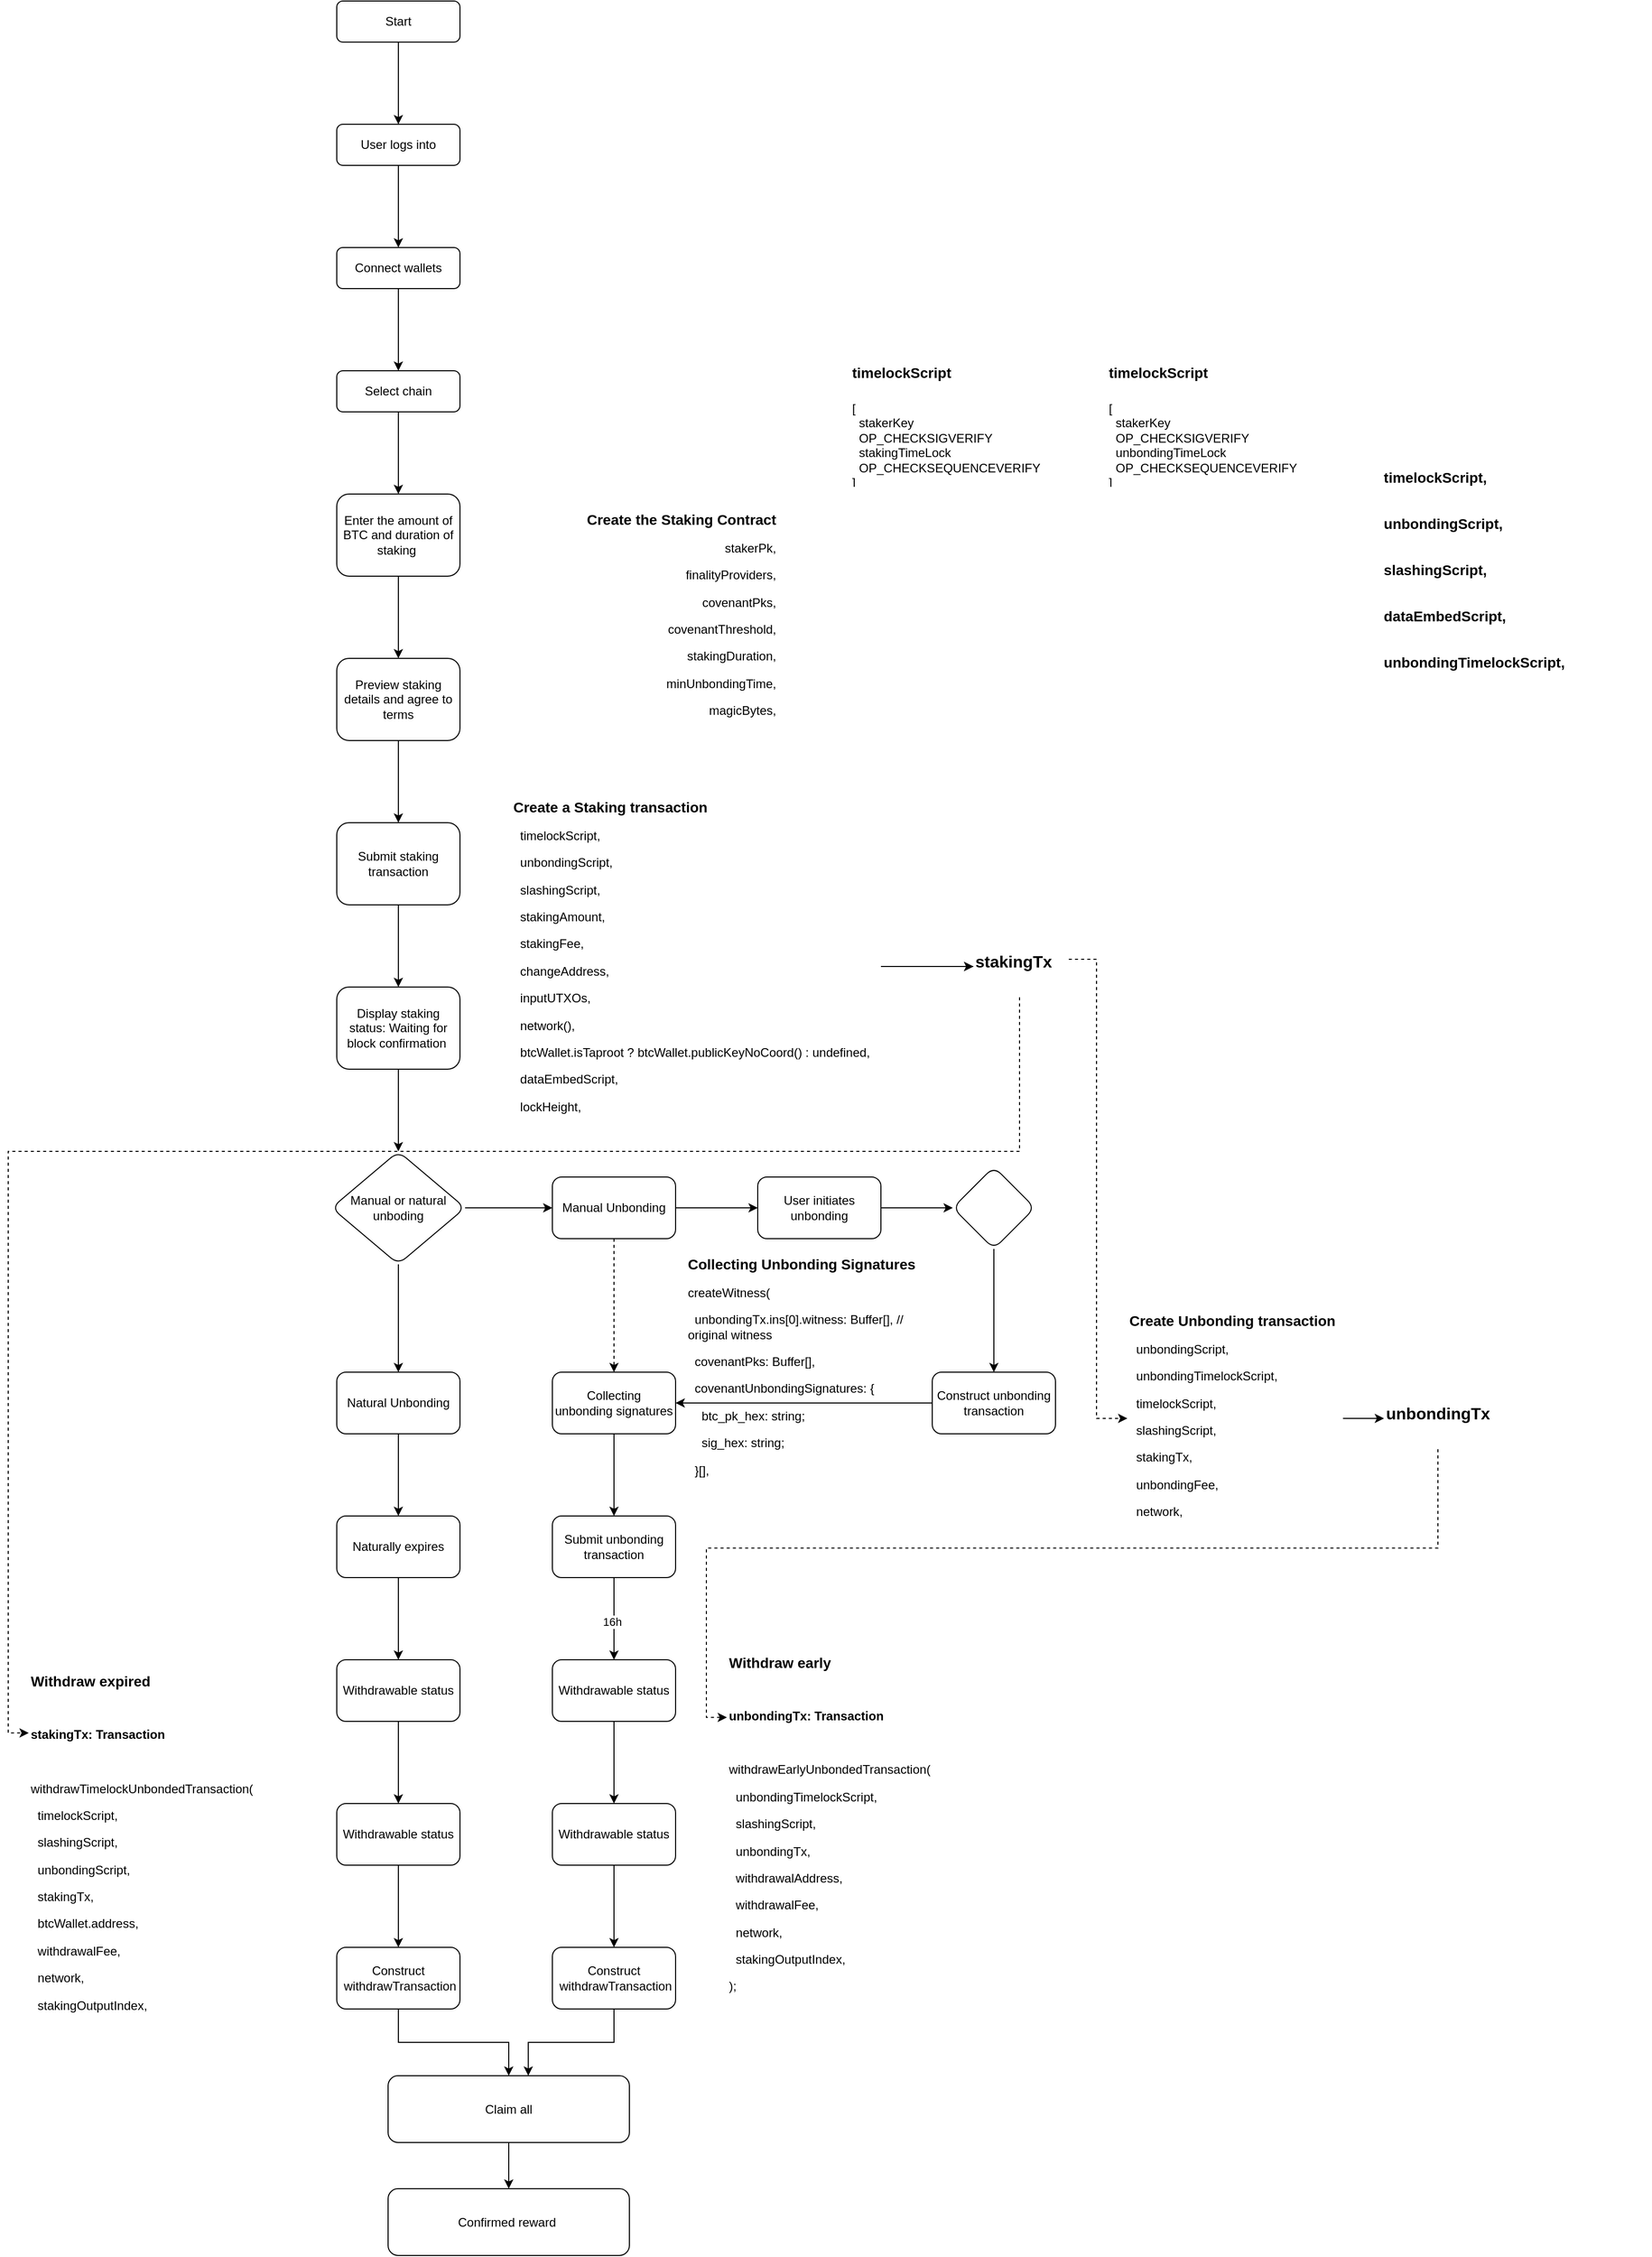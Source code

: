 <mxfile version="24.4.4" type="github">
  <diagram id="C5RBs43oDa-KdzZeNtuy" name="Page-1">
    <mxGraphModel dx="1773" dy="1789" grid="1" gridSize="10" guides="1" tooltips="1" connect="1" arrows="1" fold="1" page="1" pageScale="1" pageWidth="827" pageHeight="1169" math="0" shadow="0">
      <root>
        <mxCell id="WIyWlLk6GJQsqaUBKTNV-0" />
        <mxCell id="WIyWlLk6GJQsqaUBKTNV-1" parent="WIyWlLk6GJQsqaUBKTNV-0" />
        <mxCell id="BVUArKwXu2wu13_EaTgU-10" value="" style="edgeStyle=orthogonalEdgeStyle;rounded=0;orthogonalLoop=1;jettySize=auto;html=1;" parent="WIyWlLk6GJQsqaUBKTNV-1" source="BVUArKwXu2wu13_EaTgU-6" target="BVUArKwXu2wu13_EaTgU-9" edge="1">
          <mxGeometry relative="1" as="geometry" />
        </mxCell>
        <mxCell id="BVUArKwXu2wu13_EaTgU-6" value="Start" style="rounded=1;whiteSpace=wrap;html=1;fontSize=12;glass=0;strokeWidth=1;shadow=0;" parent="WIyWlLk6GJQsqaUBKTNV-1" vertex="1">
          <mxGeometry x="150" y="-390" width="120" height="40" as="geometry" />
        </mxCell>
        <mxCell id="BVUArKwXu2wu13_EaTgU-12" value="" style="edgeStyle=orthogonalEdgeStyle;rounded=0;orthogonalLoop=1;jettySize=auto;html=1;" parent="WIyWlLk6GJQsqaUBKTNV-1" source="BVUArKwXu2wu13_EaTgU-9" target="BVUArKwXu2wu13_EaTgU-11" edge="1">
          <mxGeometry relative="1" as="geometry" />
        </mxCell>
        <mxCell id="BVUArKwXu2wu13_EaTgU-9" value="User logs&lt;span style=&quot;background-color: initial;&quot;&gt;&amp;nbsp;into&lt;/span&gt;" style="rounded=1;whiteSpace=wrap;html=1;fontSize=12;glass=0;strokeWidth=1;shadow=0;" parent="WIyWlLk6GJQsqaUBKTNV-1" vertex="1">
          <mxGeometry x="150" y="-270" width="120" height="40" as="geometry" />
        </mxCell>
        <mxCell id="BVUArKwXu2wu13_EaTgU-14" value="" style="edgeStyle=orthogonalEdgeStyle;rounded=0;orthogonalLoop=1;jettySize=auto;html=1;" parent="WIyWlLk6GJQsqaUBKTNV-1" source="BVUArKwXu2wu13_EaTgU-11" target="BVUArKwXu2wu13_EaTgU-13" edge="1">
          <mxGeometry relative="1" as="geometry" />
        </mxCell>
        <mxCell id="BVUArKwXu2wu13_EaTgU-11" value="Connect wallets" style="rounded=1;whiteSpace=wrap;html=1;fontSize=12;glass=0;strokeWidth=1;shadow=0;" parent="WIyWlLk6GJQsqaUBKTNV-1" vertex="1">
          <mxGeometry x="150" y="-150" width="120" height="40" as="geometry" />
        </mxCell>
        <mxCell id="BVUArKwXu2wu13_EaTgU-26" value="" style="edgeStyle=orthogonalEdgeStyle;rounded=0;orthogonalLoop=1;jettySize=auto;html=1;" parent="WIyWlLk6GJQsqaUBKTNV-1" source="BVUArKwXu2wu13_EaTgU-13" target="BVUArKwXu2wu13_EaTgU-25" edge="1">
          <mxGeometry relative="1" as="geometry" />
        </mxCell>
        <mxCell id="BVUArKwXu2wu13_EaTgU-13" value="Select chain" style="rounded=1;whiteSpace=wrap;html=1;fontSize=12;glass=0;strokeWidth=1;shadow=0;" parent="WIyWlLk6GJQsqaUBKTNV-1" vertex="1">
          <mxGeometry x="150" y="-30" width="120" height="40" as="geometry" />
        </mxCell>
        <mxCell id="BVUArKwXu2wu13_EaTgU-28" value="" style="edgeStyle=orthogonalEdgeStyle;rounded=0;orthogonalLoop=1;jettySize=auto;html=1;" parent="WIyWlLk6GJQsqaUBKTNV-1" source="BVUArKwXu2wu13_EaTgU-25" target="BVUArKwXu2wu13_EaTgU-27" edge="1">
          <mxGeometry relative="1" as="geometry" />
        </mxCell>
        <mxCell id="BVUArKwXu2wu13_EaTgU-25" value="Enter the amount of BTC and duration of staking&amp;nbsp;" style="rounded=1;whiteSpace=wrap;html=1;fontSize=12;glass=0;strokeWidth=1;shadow=0;" parent="WIyWlLk6GJQsqaUBKTNV-1" vertex="1">
          <mxGeometry x="150" y="90" width="120" height="80" as="geometry" />
        </mxCell>
        <mxCell id="BVUArKwXu2wu13_EaTgU-30" value="" style="edgeStyle=orthogonalEdgeStyle;rounded=0;orthogonalLoop=1;jettySize=auto;html=1;" parent="WIyWlLk6GJQsqaUBKTNV-1" source="BVUArKwXu2wu13_EaTgU-27" target="BVUArKwXu2wu13_EaTgU-29" edge="1">
          <mxGeometry relative="1" as="geometry" />
        </mxCell>
        <mxCell id="BVUArKwXu2wu13_EaTgU-27" value="Preview staking details and agree to terms" style="rounded=1;whiteSpace=wrap;html=1;fontSize=12;glass=0;strokeWidth=1;shadow=0;" parent="WIyWlLk6GJQsqaUBKTNV-1" vertex="1">
          <mxGeometry x="150" y="250" width="120" height="80" as="geometry" />
        </mxCell>
        <mxCell id="BVUArKwXu2wu13_EaTgU-32" value="" style="edgeStyle=orthogonalEdgeStyle;rounded=0;orthogonalLoop=1;jettySize=auto;html=1;" parent="WIyWlLk6GJQsqaUBKTNV-1" source="BVUArKwXu2wu13_EaTgU-29" target="BVUArKwXu2wu13_EaTgU-31" edge="1">
          <mxGeometry relative="1" as="geometry" />
        </mxCell>
        <mxCell id="BVUArKwXu2wu13_EaTgU-29" value="Submit staking transaction" style="rounded=1;whiteSpace=wrap;html=1;fontSize=12;glass=0;strokeWidth=1;shadow=0;" parent="WIyWlLk6GJQsqaUBKTNV-1" vertex="1">
          <mxGeometry x="150" y="410" width="120" height="80" as="geometry" />
        </mxCell>
        <mxCell id="BVUArKwXu2wu13_EaTgU-38" value="" style="edgeStyle=orthogonalEdgeStyle;rounded=0;orthogonalLoop=1;jettySize=auto;html=1;" parent="WIyWlLk6GJQsqaUBKTNV-1" source="BVUArKwXu2wu13_EaTgU-31" target="BVUArKwXu2wu13_EaTgU-37" edge="1">
          <mxGeometry relative="1" as="geometry" />
        </mxCell>
        <mxCell id="BVUArKwXu2wu13_EaTgU-31" value="Display staking status: Waiting for block confirmation&amp;nbsp;" style="rounded=1;whiteSpace=wrap;html=1;fontSize=12;glass=0;strokeWidth=1;shadow=0;" parent="WIyWlLk6GJQsqaUBKTNV-1" vertex="1">
          <mxGeometry x="150" y="570" width="120" height="80" as="geometry" />
        </mxCell>
        <mxCell id="BVUArKwXu2wu13_EaTgU-40" value="" style="edgeStyle=orthogonalEdgeStyle;rounded=0;orthogonalLoop=1;jettySize=auto;html=1;" parent="WIyWlLk6GJQsqaUBKTNV-1" source="BVUArKwXu2wu13_EaTgU-37" target="BVUArKwXu2wu13_EaTgU-39" edge="1">
          <mxGeometry relative="1" as="geometry" />
        </mxCell>
        <mxCell id="BVUArKwXu2wu13_EaTgU-42" value="" style="edgeStyle=orthogonalEdgeStyle;rounded=0;orthogonalLoop=1;jettySize=auto;html=1;" parent="WIyWlLk6GJQsqaUBKTNV-1" source="BVUArKwXu2wu13_EaTgU-37" target="BVUArKwXu2wu13_EaTgU-41" edge="1">
          <mxGeometry relative="1" as="geometry" />
        </mxCell>
        <mxCell id="BVUArKwXu2wu13_EaTgU-37" value="Manual or natural unboding" style="rhombus;whiteSpace=wrap;html=1;rounded=1;glass=0;strokeWidth=1;shadow=0;" parent="WIyWlLk6GJQsqaUBKTNV-1" vertex="1">
          <mxGeometry x="145" y="730" width="130" height="110" as="geometry" />
        </mxCell>
        <mxCell id="BVUArKwXu2wu13_EaTgU-48" value="" style="edgeStyle=orthogonalEdgeStyle;rounded=0;orthogonalLoop=1;jettySize=auto;html=1;" parent="WIyWlLk6GJQsqaUBKTNV-1" source="BVUArKwXu2wu13_EaTgU-39" target="BVUArKwXu2wu13_EaTgU-47" edge="1">
          <mxGeometry relative="1" as="geometry" />
        </mxCell>
        <mxCell id="BVUArKwXu2wu13_EaTgU-69" style="edgeStyle=orthogonalEdgeStyle;rounded=0;orthogonalLoop=1;jettySize=auto;html=1;entryX=0.5;entryY=0;entryDx=0;entryDy=0;dashed=1;" parent="WIyWlLk6GJQsqaUBKTNV-1" source="BVUArKwXu2wu13_EaTgU-39" target="BVUArKwXu2wu13_EaTgU-57" edge="1">
          <mxGeometry relative="1" as="geometry" />
        </mxCell>
        <mxCell id="BVUArKwXu2wu13_EaTgU-39" value="Manual Unbonding" style="whiteSpace=wrap;html=1;rounded=1;glass=0;strokeWidth=1;shadow=0;" parent="WIyWlLk6GJQsqaUBKTNV-1" vertex="1">
          <mxGeometry x="360" y="755" width="120" height="60" as="geometry" />
        </mxCell>
        <mxCell id="BVUArKwXu2wu13_EaTgU-44" value="" style="edgeStyle=orthogonalEdgeStyle;rounded=0;orthogonalLoop=1;jettySize=auto;html=1;" parent="WIyWlLk6GJQsqaUBKTNV-1" source="BVUArKwXu2wu13_EaTgU-41" target="BVUArKwXu2wu13_EaTgU-43" edge="1">
          <mxGeometry relative="1" as="geometry" />
        </mxCell>
        <mxCell id="BVUArKwXu2wu13_EaTgU-41" value="Natural Unbonding" style="whiteSpace=wrap;html=1;rounded=1;glass=0;strokeWidth=1;shadow=0;" parent="WIyWlLk6GJQsqaUBKTNV-1" vertex="1">
          <mxGeometry x="150" y="945" width="120" height="60" as="geometry" />
        </mxCell>
        <mxCell id="BVUArKwXu2wu13_EaTgU-46" value="" style="edgeStyle=orthogonalEdgeStyle;rounded=0;orthogonalLoop=1;jettySize=auto;html=1;" parent="WIyWlLk6GJQsqaUBKTNV-1" source="BVUArKwXu2wu13_EaTgU-43" target="BVUArKwXu2wu13_EaTgU-45" edge="1">
          <mxGeometry relative="1" as="geometry" />
        </mxCell>
        <mxCell id="BVUArKwXu2wu13_EaTgU-43" value="Naturally expires" style="whiteSpace=wrap;html=1;rounded=1;glass=0;strokeWidth=1;shadow=0;" parent="WIyWlLk6GJQsqaUBKTNV-1" vertex="1">
          <mxGeometry x="150" y="1085" width="120" height="60" as="geometry" />
        </mxCell>
        <mxCell id="BVUArKwXu2wu13_EaTgU-76" value="" style="edgeStyle=orthogonalEdgeStyle;rounded=0;orthogonalLoop=1;jettySize=auto;html=1;" parent="WIyWlLk6GJQsqaUBKTNV-1" source="BVUArKwXu2wu13_EaTgU-45" target="BVUArKwXu2wu13_EaTgU-75" edge="1">
          <mxGeometry relative="1" as="geometry" />
        </mxCell>
        <mxCell id="BVUArKwXu2wu13_EaTgU-45" value="Withdrawable status" style="whiteSpace=wrap;html=1;rounded=1;glass=0;strokeWidth=1;shadow=0;" parent="WIyWlLk6GJQsqaUBKTNV-1" vertex="1">
          <mxGeometry x="150" y="1225" width="120" height="60" as="geometry" />
        </mxCell>
        <mxCell id="BVUArKwXu2wu13_EaTgU-71" style="edgeStyle=orthogonalEdgeStyle;rounded=0;orthogonalLoop=1;jettySize=auto;html=1;entryX=0;entryY=0.5;entryDx=0;entryDy=0;" parent="WIyWlLk6GJQsqaUBKTNV-1" source="BVUArKwXu2wu13_EaTgU-47" target="BVUArKwXu2wu13_EaTgU-53" edge="1">
          <mxGeometry relative="1" as="geometry" />
        </mxCell>
        <mxCell id="BVUArKwXu2wu13_EaTgU-47" value="User initiates unbonding" style="whiteSpace=wrap;html=1;rounded=1;glass=0;strokeWidth=1;shadow=0;" parent="WIyWlLk6GJQsqaUBKTNV-1" vertex="1">
          <mxGeometry x="560" y="755" width="120" height="60" as="geometry" />
        </mxCell>
        <mxCell id="BVUArKwXu2wu13_EaTgU-56" value="" style="edgeStyle=orthogonalEdgeStyle;rounded=0;orthogonalLoop=1;jettySize=auto;html=1;" parent="WIyWlLk6GJQsqaUBKTNV-1" source="BVUArKwXu2wu13_EaTgU-53" target="BVUArKwXu2wu13_EaTgU-55" edge="1">
          <mxGeometry relative="1" as="geometry" />
        </mxCell>
        <mxCell id="BVUArKwXu2wu13_EaTgU-53" value="" style="rhombus;whiteSpace=wrap;html=1;rounded=1;glass=0;strokeWidth=1;shadow=0;" parent="WIyWlLk6GJQsqaUBKTNV-1" vertex="1">
          <mxGeometry x="750" y="745" width="80" height="80" as="geometry" />
        </mxCell>
        <mxCell id="BVUArKwXu2wu13_EaTgU-58" value="" style="edgeStyle=orthogonalEdgeStyle;rounded=0;orthogonalLoop=1;jettySize=auto;html=1;" parent="WIyWlLk6GJQsqaUBKTNV-1" source="BVUArKwXu2wu13_EaTgU-55" target="BVUArKwXu2wu13_EaTgU-57" edge="1">
          <mxGeometry relative="1" as="geometry" />
        </mxCell>
        <mxCell id="BVUArKwXu2wu13_EaTgU-55" value="Construct unbonding transaction" style="whiteSpace=wrap;html=1;rounded=1;glass=0;strokeWidth=1;shadow=0;" parent="WIyWlLk6GJQsqaUBKTNV-1" vertex="1">
          <mxGeometry x="730" y="945" width="120" height="60" as="geometry" />
        </mxCell>
        <mxCell id="BVUArKwXu2wu13_EaTgU-60" value="" style="edgeStyle=orthogonalEdgeStyle;rounded=0;orthogonalLoop=1;jettySize=auto;html=1;" parent="WIyWlLk6GJQsqaUBKTNV-1" source="BVUArKwXu2wu13_EaTgU-57" target="BVUArKwXu2wu13_EaTgU-59" edge="1">
          <mxGeometry relative="1" as="geometry" />
        </mxCell>
        <mxCell id="BVUArKwXu2wu13_EaTgU-57" value="Collecting unbonding&amp;nbsp;signatures" style="whiteSpace=wrap;html=1;rounded=1;glass=0;strokeWidth=1;shadow=0;" parent="WIyWlLk6GJQsqaUBKTNV-1" vertex="1">
          <mxGeometry x="360" y="945" width="120" height="60" as="geometry" />
        </mxCell>
        <mxCell id="BVUArKwXu2wu13_EaTgU-62" value="" style="edgeStyle=orthogonalEdgeStyle;rounded=0;orthogonalLoop=1;jettySize=auto;html=1;" parent="WIyWlLk6GJQsqaUBKTNV-1" source="BVUArKwXu2wu13_EaTgU-59" target="BVUArKwXu2wu13_EaTgU-61" edge="1">
          <mxGeometry relative="1" as="geometry" />
        </mxCell>
        <mxCell id="BVUArKwXu2wu13_EaTgU-63" value="16h" style="edgeLabel;html=1;align=center;verticalAlign=middle;resizable=0;points=[];" parent="BVUArKwXu2wu13_EaTgU-62" vertex="1" connectable="0">
          <mxGeometry x="0.062" y="-2" relative="1" as="geometry">
            <mxPoint as="offset" />
          </mxGeometry>
        </mxCell>
        <mxCell id="BVUArKwXu2wu13_EaTgU-59" value="Submit unbonding transaction" style="whiteSpace=wrap;html=1;rounded=1;glass=0;strokeWidth=1;shadow=0;" parent="WIyWlLk6GJQsqaUBKTNV-1" vertex="1">
          <mxGeometry x="360" y="1085" width="120" height="60" as="geometry" />
        </mxCell>
        <mxCell id="BVUArKwXu2wu13_EaTgU-78" value="" style="edgeStyle=orthogonalEdgeStyle;rounded=0;orthogonalLoop=1;jettySize=auto;html=1;" parent="WIyWlLk6GJQsqaUBKTNV-1" source="BVUArKwXu2wu13_EaTgU-61" target="BVUArKwXu2wu13_EaTgU-77" edge="1">
          <mxGeometry relative="1" as="geometry" />
        </mxCell>
        <mxCell id="BVUArKwXu2wu13_EaTgU-61" value="&lt;div&gt;&lt;span style=&quot;background-color: initial;&quot;&gt;Withdrawable status&lt;/span&gt;&lt;br&gt;&lt;/div&gt;" style="whiteSpace=wrap;html=1;rounded=1;glass=0;strokeWidth=1;shadow=0;" parent="WIyWlLk6GJQsqaUBKTNV-1" vertex="1">
          <mxGeometry x="360" y="1225" width="120" height="60" as="geometry" />
        </mxCell>
        <mxCell id="BVUArKwXu2wu13_EaTgU-86" value="" style="edgeStyle=orthogonalEdgeStyle;rounded=0;orthogonalLoop=1;jettySize=auto;html=1;" parent="WIyWlLk6GJQsqaUBKTNV-1" source="BVUArKwXu2wu13_EaTgU-75" target="BVUArKwXu2wu13_EaTgU-85" edge="1">
          <mxGeometry relative="1" as="geometry" />
        </mxCell>
        <mxCell id="BVUArKwXu2wu13_EaTgU-75" value="Withdrawable status" style="whiteSpace=wrap;html=1;rounded=1;glass=0;strokeWidth=1;shadow=0;" parent="WIyWlLk6GJQsqaUBKTNV-1" vertex="1">
          <mxGeometry x="150" y="1365" width="120" height="60" as="geometry" />
        </mxCell>
        <mxCell id="BVUArKwXu2wu13_EaTgU-80" value="" style="edgeStyle=orthogonalEdgeStyle;rounded=0;orthogonalLoop=1;jettySize=auto;html=1;" parent="WIyWlLk6GJQsqaUBKTNV-1" source="BVUArKwXu2wu13_EaTgU-77" target="BVUArKwXu2wu13_EaTgU-79" edge="1">
          <mxGeometry relative="1" as="geometry" />
        </mxCell>
        <mxCell id="BVUArKwXu2wu13_EaTgU-77" value="&lt;div&gt;&lt;span style=&quot;background-color: initial;&quot;&gt;Withdrawable status&lt;/span&gt;&lt;br&gt;&lt;/div&gt;" style="whiteSpace=wrap;html=1;rounded=1;glass=0;strokeWidth=1;shadow=0;" parent="WIyWlLk6GJQsqaUBKTNV-1" vertex="1">
          <mxGeometry x="360" y="1365" width="120" height="60" as="geometry" />
        </mxCell>
        <mxCell id="BVUArKwXu2wu13_EaTgU-79" value="Construct&lt;div&gt;&amp;nbsp;withdraw&lt;span style=&quot;background-color: initial;&quot;&gt;Transaction&lt;/span&gt;&lt;/div&gt;" style="whiteSpace=wrap;html=1;rounded=1;glass=0;strokeWidth=1;shadow=0;" parent="WIyWlLk6GJQsqaUBKTNV-1" vertex="1">
          <mxGeometry x="360" y="1505" width="120" height="60" as="geometry" />
        </mxCell>
        <mxCell id="BVUArKwXu2wu13_EaTgU-89" value="" style="edgeStyle=orthogonalEdgeStyle;rounded=0;orthogonalLoop=1;jettySize=auto;html=1;" parent="WIyWlLk6GJQsqaUBKTNV-1" source="BVUArKwXu2wu13_EaTgU-85" target="BVUArKwXu2wu13_EaTgU-88" edge="1">
          <mxGeometry relative="1" as="geometry" />
        </mxCell>
        <mxCell id="BVUArKwXu2wu13_EaTgU-85" value="Construct&lt;div&gt;&amp;nbsp;withdraw&lt;span style=&quot;background-color: initial;&quot;&gt;Transaction&lt;/span&gt;&lt;/div&gt;" style="whiteSpace=wrap;html=1;rounded=1;glass=0;strokeWidth=1;shadow=0;" parent="WIyWlLk6GJQsqaUBKTNV-1" vertex="1">
          <mxGeometry x="150" y="1505" width="120" height="60" as="geometry" />
        </mxCell>
        <mxCell id="BVUArKwXu2wu13_EaTgU-93" value="" style="edgeStyle=orthogonalEdgeStyle;rounded=0;orthogonalLoop=1;jettySize=auto;html=1;" parent="WIyWlLk6GJQsqaUBKTNV-1" source="BVUArKwXu2wu13_EaTgU-88" target="BVUArKwXu2wu13_EaTgU-92" edge="1">
          <mxGeometry relative="1" as="geometry" />
        </mxCell>
        <mxCell id="BVUArKwXu2wu13_EaTgU-88" value="Claim all" style="whiteSpace=wrap;html=1;rounded=1;glass=0;strokeWidth=1;shadow=0;" parent="WIyWlLk6GJQsqaUBKTNV-1" vertex="1">
          <mxGeometry x="200" y="1630" width="235" height="65" as="geometry" />
        </mxCell>
        <mxCell id="BVUArKwXu2wu13_EaTgU-90" style="edgeStyle=orthogonalEdgeStyle;rounded=0;orthogonalLoop=1;jettySize=auto;html=1;entryX=0.581;entryY=0;entryDx=0;entryDy=0;entryPerimeter=0;" parent="WIyWlLk6GJQsqaUBKTNV-1" source="BVUArKwXu2wu13_EaTgU-79" target="BVUArKwXu2wu13_EaTgU-88" edge="1">
          <mxGeometry relative="1" as="geometry" />
        </mxCell>
        <mxCell id="BVUArKwXu2wu13_EaTgU-92" value="&lt;div&gt;&lt;span style=&quot;background-color: initial;&quot;&gt;Confirmed reward&amp;nbsp;&lt;/span&gt;&lt;br&gt;&lt;/div&gt;" style="whiteSpace=wrap;html=1;rounded=1;glass=0;strokeWidth=1;shadow=0;" parent="WIyWlLk6GJQsqaUBKTNV-1" vertex="1">
          <mxGeometry x="200" y="1740" width="235" height="65" as="geometry" />
        </mxCell>
        <mxCell id="TQ9T5p_0JYmJN774RMlS-0" value="&lt;h1 style=&quot;margin-top: 0px; font-size: 14px;&quot;&gt;Create the Staking Contract&lt;/h1&gt;&lt;p&gt;&amp;nbsp; stakerPk,&lt;/p&gt;&lt;p&gt;&amp;nbsp; finalityProviders,&lt;/p&gt;&lt;p&gt;&amp;nbsp; covenantPks,&lt;/p&gt;&lt;p&gt;&amp;nbsp; covenantThreshold,&lt;/p&gt;&lt;p&gt;&amp;nbsp; stakingDuration,&lt;/p&gt;&lt;p&gt;&amp;nbsp; minUnbondingTime,&lt;/p&gt;&lt;p&gt;&amp;nbsp; magicBytes,&lt;/p&gt;" style="text;html=1;whiteSpace=wrap;overflow=hidden;rounded=0;align=right;" parent="WIyWlLk6GJQsqaUBKTNV-1" vertex="1">
          <mxGeometry x="310" y="100" width="270" height="230" as="geometry" />
        </mxCell>
        <mxCell id="TQ9T5p_0JYmJN774RMlS-1" value="&lt;h1 style=&quot;margin-top: 0px; line-height: 100%;&quot;&gt;&lt;span style=&quot;font-size: 14px;&quot;&gt;timelockScript&lt;/span&gt;&lt;/h1&gt;&lt;div style=&quot;line-height: 120%;&quot;&gt;[&lt;br&gt;&amp;nbsp; stakerKey&lt;br&gt;&amp;nbsp; OP_CHECKSIGVERIFY&lt;br&gt;&amp;nbsp; stakingTimeLock&lt;br&gt;&amp;nbsp; OP_CHECKSEQUENCEVERIFY&lt;br&gt;]&lt;/div&gt;" style="text;html=1;whiteSpace=wrap;overflow=hidden;rounded=0;" parent="WIyWlLk6GJQsqaUBKTNV-1" vertex="1">
          <mxGeometry x="650" y="-50" width="200" height="130" as="geometry" />
        </mxCell>
        <mxCell id="TQ9T5p_0JYmJN774RMlS-5" value="" style="edgeStyle=orthogonalEdgeStyle;rounded=0;orthogonalLoop=1;jettySize=auto;html=1;" parent="WIyWlLk6GJQsqaUBKTNV-1" source="TQ9T5p_0JYmJN774RMlS-3" target="TQ9T5p_0JYmJN774RMlS-4" edge="1">
          <mxGeometry relative="1" as="geometry" />
        </mxCell>
        <mxCell id="TQ9T5p_0JYmJN774RMlS-17" value="" style="edgeStyle=orthogonalEdgeStyle;rounded=0;orthogonalLoop=1;jettySize=auto;html=1;" parent="WIyWlLk6GJQsqaUBKTNV-1" source="TQ9T5p_0JYmJN774RMlS-3" target="TQ9T5p_0JYmJN774RMlS-4" edge="1">
          <mxGeometry relative="1" as="geometry" />
        </mxCell>
        <mxCell id="TQ9T5p_0JYmJN774RMlS-3" value="&lt;h1 style=&quot;margin-top: 0px; font-size: 14px;&quot;&gt;Create a Staking transaction&lt;/h1&gt;&lt;p&gt;&amp;nbsp; timelockScript,&lt;/p&gt;&lt;p&gt;&amp;nbsp; unbondingScript,&lt;/p&gt;&lt;p&gt;&amp;nbsp; slashingScript,&lt;/p&gt;&lt;p&gt;&amp;nbsp; stakingAmount,&lt;/p&gt;&lt;p&gt;&amp;nbsp; stakingFee,&lt;/p&gt;&lt;p&gt;&amp;nbsp; changeAddress,&lt;/p&gt;&lt;p&gt;&amp;nbsp; inputUTXOs,&lt;/p&gt;&lt;p&gt;&amp;nbsp; network(),&lt;/p&gt;&lt;p&gt;&amp;nbsp; btcWallet.isTaproot ? btcWallet.publicKeyNoCoord() : undefined,&lt;/p&gt;&lt;p&gt;&amp;nbsp; dataEmbedScript,&lt;/p&gt;&lt;p&gt;&amp;nbsp; lockHeight,&lt;/p&gt;" style="text;html=1;whiteSpace=wrap;overflow=hidden;rounded=0;" parent="WIyWlLk6GJQsqaUBKTNV-1" vertex="1">
          <mxGeometry x="320" y="380" width="360" height="340" as="geometry" />
        </mxCell>
        <mxCell id="TQ9T5p_0JYmJN774RMlS-14" style="edgeStyle=orthogonalEdgeStyle;rounded=0;orthogonalLoop=1;jettySize=auto;html=1;exitX=1.033;exitY=0.383;exitDx=0;exitDy=0;entryX=0;entryY=0.5;entryDx=0;entryDy=0;dashed=1;exitPerimeter=0;" parent="WIyWlLk6GJQsqaUBKTNV-1" source="TQ9T5p_0JYmJN774RMlS-4" target="TQ9T5p_0JYmJN774RMlS-6" edge="1">
          <mxGeometry relative="1" as="geometry" />
        </mxCell>
        <mxCell id="TQ9T5p_0JYmJN774RMlS-16" value="" style="edgeStyle=orthogonalEdgeStyle;rounded=0;orthogonalLoop=1;jettySize=auto;html=1;endArrow=none;endFill=0;" parent="WIyWlLk6GJQsqaUBKTNV-1" source="TQ9T5p_0JYmJN774RMlS-4" target="TQ9T5p_0JYmJN774RMlS-3" edge="1">
          <mxGeometry relative="1" as="geometry" />
        </mxCell>
        <mxCell id="TQ9T5p_0JYmJN774RMlS-4" value="&lt;h1 style=&quot;margin-top: 0px; font-size: 14px;&quot;&gt;&lt;b style=&quot;background-color: initial; font-size: 12px;&quot;&gt;&lt;font style=&quot;font-size: 16px;&quot;&gt;stakingTx&lt;/font&gt;&lt;/b&gt;&lt;br&gt;&lt;/h1&gt;" style="text;html=1;whiteSpace=wrap;overflow=hidden;rounded=0;verticalAlign=middle;" parent="WIyWlLk6GJQsqaUBKTNV-1" vertex="1">
          <mxGeometry x="770" y="520" width="90" height="60" as="geometry" />
        </mxCell>
        <mxCell id="TQ9T5p_0JYmJN774RMlS-8" value="" style="edgeStyle=orthogonalEdgeStyle;rounded=0;orthogonalLoop=1;jettySize=auto;html=1;" parent="WIyWlLk6GJQsqaUBKTNV-1" source="TQ9T5p_0JYmJN774RMlS-6" target="TQ9T5p_0JYmJN774RMlS-7" edge="1">
          <mxGeometry relative="1" as="geometry" />
        </mxCell>
        <mxCell id="TQ9T5p_0JYmJN774RMlS-6" value="&lt;h1 style=&quot;margin-top: 0px; font-size: 14px;&quot;&gt;Create Unbonding transaction&lt;/h1&gt;&lt;p&gt;&amp;nbsp; unbondingScript,&lt;/p&gt;&lt;p&gt;&amp;nbsp; unbondingTimelockScript,&lt;/p&gt;&lt;p&gt;&amp;nbsp; timelockScript,&lt;/p&gt;&lt;p&gt;&amp;nbsp; slashingScript,&lt;/p&gt;&lt;p&gt;&amp;nbsp; stakingTx,&lt;/p&gt;&lt;p&gt;&amp;nbsp; unbondingFee,&lt;/p&gt;&lt;p&gt;&amp;nbsp; network,&lt;/p&gt;" style="text;html=1;whiteSpace=wrap;overflow=hidden;rounded=0;" parent="WIyWlLk6GJQsqaUBKTNV-1" vertex="1">
          <mxGeometry x="920" y="880" width="210" height="220" as="geometry" />
        </mxCell>
        <mxCell id="TQ9T5p_0JYmJN774RMlS-7" value="&lt;h1 style=&quot;margin-top: 0px; font-size: 14px;&quot;&gt;&lt;b style=&quot;background-color: initial; font-size: 12px;&quot;&gt;&lt;font style=&quot;font-size: 16px;&quot;&gt;unbondingTx&lt;/font&gt;&lt;/b&gt;&lt;br&gt;&lt;/h1&gt;" style="text;html=1;whiteSpace=wrap;overflow=hidden;rounded=0;verticalAlign=middle;" parent="WIyWlLk6GJQsqaUBKTNV-1" vertex="1">
          <mxGeometry x="1170" y="960" width="210" height="60" as="geometry" />
        </mxCell>
        <mxCell id="TQ9T5p_0JYmJN774RMlS-9" value="&lt;h1 style=&quot;margin-top: 0px; font-size: 14px;&quot;&gt;Collecting Unbonding Signatures&lt;/h1&gt;&lt;p&gt;createWitness(&lt;/p&gt;&lt;p&gt;&amp;nbsp; unbondingTx.ins[0].witness: Buffer[], // original witness&lt;/p&gt;&lt;p&gt;&amp;nbsp; covenantPks: Buffer[],&lt;/p&gt;&lt;p&gt;&amp;nbsp; covenantUnbondingSignatures: {&lt;/p&gt;&lt;p&gt;&amp;nbsp; &amp;nbsp; btc_pk_hex: string;&lt;/p&gt;&lt;p&gt;&amp;nbsp; &amp;nbsp; sig_hex: string;&lt;/p&gt;&lt;p&gt;&amp;nbsp; }[],&lt;/p&gt;&lt;p&gt;);&lt;/p&gt;" style="text;html=1;whiteSpace=wrap;overflow=hidden;rounded=0;" parent="WIyWlLk6GJQsqaUBKTNV-1" vertex="1">
          <mxGeometry x="490" y="825" width="230" height="220" as="geometry" />
        </mxCell>
        <mxCell id="TQ9T5p_0JYmJN774RMlS-10" value="&lt;h1 style=&quot;margin-top: 0px; font-size: 14px;&quot;&gt;&lt;br&gt;&lt;/h1&gt;&lt;h1 style=&quot;margin-top: 0px; font-size: 14px;&quot;&gt;Withdraw expired&lt;/h1&gt;&lt;div&gt;&lt;br&gt;&lt;/div&gt;&lt;p&gt;&lt;b style=&quot;background-color: initial;&quot;&gt;stakingTx: Transaction&amp;nbsp;&lt;/b&gt;&lt;br&gt;&lt;/p&gt;&lt;p&gt;&lt;b&gt;&lt;br&gt;&lt;/b&gt;&lt;/p&gt;&lt;p&gt;withdrawTimelockUnbondedTransaction(&lt;/p&gt;&lt;p&gt;&amp;nbsp; timelockScript,&lt;/p&gt;&lt;p&gt;&amp;nbsp; slashingScript,&lt;/p&gt;&lt;p&gt;&amp;nbsp; unbondingScript,&lt;/p&gt;&lt;p&gt;&amp;nbsp; stakingTx,&lt;/p&gt;&lt;p&gt;&amp;nbsp; btcWallet.address,&lt;/p&gt;&lt;p&gt;&amp;nbsp; withdrawalFee,&lt;/p&gt;&lt;p&gt;&amp;nbsp; network,&lt;/p&gt;&lt;p&gt;&amp;nbsp; stakingOutputIndex,&lt;/p&gt;&lt;p&gt;);&lt;/p&gt;" style="text;html=1;whiteSpace=wrap;overflow=hidden;rounded=0;" parent="WIyWlLk6GJQsqaUBKTNV-1" vertex="1">
          <mxGeometry x="-150" y="1205" width="270" height="365" as="geometry" />
        </mxCell>
        <mxCell id="TQ9T5p_0JYmJN774RMlS-11" value="&lt;h1 style=&quot;margin-top: 0px; font-size: 14px;&quot;&gt;Withdraw early&lt;/h1&gt;&lt;div&gt;&lt;br&gt;&lt;/div&gt;&lt;p&gt;&lt;b&gt;unbondingTx: Transaction&amp;nbsp;&lt;/b&gt;&lt;/p&gt;&lt;p&gt;&lt;b&gt;&lt;br&gt;&lt;/b&gt;&lt;/p&gt;&lt;p&gt;withdrawEarlyUnbondedTransaction(&lt;/p&gt;&lt;p&gt;&amp;nbsp; unbondingTimelockScript,&lt;/p&gt;&lt;p&gt;&amp;nbsp; slashingScript,&lt;/p&gt;&lt;p&gt;&amp;nbsp; unbondingTx,&lt;/p&gt;&lt;p&gt;&amp;nbsp; withdrawalAddress,&lt;/p&gt;&lt;p&gt;&amp;nbsp; withdrawalFee,&lt;/p&gt;&lt;p&gt;&amp;nbsp; network,&lt;/p&gt;&lt;p&gt;&amp;nbsp; stakingOutputIndex,&lt;/p&gt;&lt;p&gt;);&lt;/p&gt;" style="text;html=1;whiteSpace=wrap;overflow=hidden;rounded=0;" parent="WIyWlLk6GJQsqaUBKTNV-1" vertex="1">
          <mxGeometry x="530" y="1212.5" width="270" height="365" as="geometry" />
        </mxCell>
        <mxCell id="TQ9T5p_0JYmJN774RMlS-15" style="edgeStyle=orthogonalEdgeStyle;rounded=0;orthogonalLoop=1;jettySize=auto;html=1;exitX=0.25;exitY=1;exitDx=0;exitDy=0;dashed=1;entryX=0;entryY=0.188;entryDx=0;entryDy=0;entryPerimeter=0;" parent="WIyWlLk6GJQsqaUBKTNV-1" source="TQ9T5p_0JYmJN774RMlS-7" target="TQ9T5p_0JYmJN774RMlS-11" edge="1">
          <mxGeometry relative="1" as="geometry">
            <mxPoint x="650" y="1270" as="targetPoint" />
          </mxGeometry>
        </mxCell>
        <mxCell id="TQ9T5p_0JYmJN774RMlS-18" style="edgeStyle=orthogonalEdgeStyle;rounded=0;orthogonalLoop=1;jettySize=auto;html=1;entryX=0;entryY=0.25;entryDx=0;entryDy=0;dashed=1;exitX=0.5;exitY=1;exitDx=0;exitDy=0;" parent="WIyWlLk6GJQsqaUBKTNV-1" source="TQ9T5p_0JYmJN774RMlS-4" target="TQ9T5p_0JYmJN774RMlS-10" edge="1">
          <mxGeometry relative="1" as="geometry">
            <Array as="points">
              <mxPoint x="815" y="730" />
              <mxPoint x="-170" y="730" />
              <mxPoint x="-170" y="1296" />
            </Array>
          </mxGeometry>
        </mxCell>
        <mxCell id="TS_OjDuDCjxSZMuYoUpQ-0" value="&lt;h1 style=&quot;margin-top: 0px;&quot;&gt;&lt;span style=&quot;font-size: 14px;&quot;&gt;&amp;nbsp; timelockScript,&lt;/span&gt;&lt;/h1&gt;&lt;h1 style=&quot;margin-top: 0px;&quot;&gt;&lt;span style=&quot;font-size: 14px;&quot;&gt;&amp;nbsp; unbondingScript,&lt;/span&gt;&lt;/h1&gt;&lt;h1 style=&quot;margin-top: 0px;&quot;&gt;&lt;span style=&quot;font-size: 14px;&quot;&gt;&amp;nbsp; slashingScript,&lt;/span&gt;&lt;/h1&gt;&lt;h1 style=&quot;margin-top: 0px;&quot;&gt;&lt;span style=&quot;font-size: 14px;&quot;&gt;&amp;nbsp; dataEmbedScript,&lt;/span&gt;&lt;/h1&gt;&lt;h1 style=&quot;margin-top: 0px;&quot;&gt;&lt;span style=&quot;font-size: 14px;&quot;&gt;&amp;nbsp; unbondingTimelockScript,&lt;/span&gt;&lt;/h1&gt;" style="text;html=1;whiteSpace=wrap;overflow=hidden;rounded=0;" vertex="1" parent="WIyWlLk6GJQsqaUBKTNV-1">
          <mxGeometry x="1160" y="50" width="270" height="230" as="geometry" />
        </mxCell>
        <mxCell id="TS_OjDuDCjxSZMuYoUpQ-1" value="&lt;h1 style=&quot;margin-top: 0px; line-height: 100%;&quot;&gt;&lt;span style=&quot;font-size: 14px;&quot;&gt;timelockScript&lt;/span&gt;&lt;/h1&gt;&lt;div style=&quot;line-height: 120%;&quot;&gt;[&lt;br&gt;&amp;nbsp; stakerKey&lt;br&gt;&amp;nbsp; OP_CHECKSIGVERIFY&lt;br&gt;&amp;nbsp; unbondingTimeLock&lt;br&gt;&amp;nbsp; OP_CHECKSEQUENCEVERIFY&lt;br&gt;]&lt;/div&gt;" style="text;html=1;whiteSpace=wrap;overflow=hidden;rounded=0;" vertex="1" parent="WIyWlLk6GJQsqaUBKTNV-1">
          <mxGeometry x="900" y="-50" width="190" height="130" as="geometry" />
        </mxCell>
      </root>
    </mxGraphModel>
  </diagram>
</mxfile>
